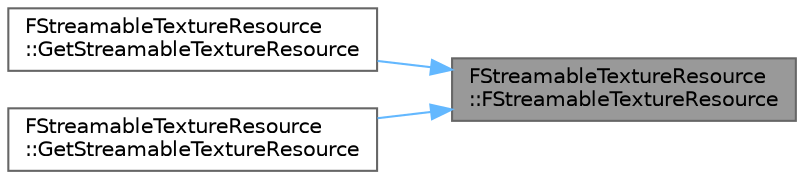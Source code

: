 digraph "FStreamableTextureResource::FStreamableTextureResource"
{
 // INTERACTIVE_SVG=YES
 // LATEX_PDF_SIZE
  bgcolor="transparent";
  edge [fontname=Helvetica,fontsize=10,labelfontname=Helvetica,labelfontsize=10];
  node [fontname=Helvetica,fontsize=10,shape=box,height=0.2,width=0.4];
  rankdir="RL";
  Node1 [id="Node000001",label="FStreamableTextureResource\l::FStreamableTextureResource",height=0.2,width=0.4,color="gray40", fillcolor="grey60", style="filled", fontcolor="black",tooltip=" "];
  Node1 -> Node2 [id="edge1_Node000001_Node000002",dir="back",color="steelblue1",style="solid",tooltip=" "];
  Node2 [id="Node000002",label="FStreamableTextureResource\l::GetStreamableTextureResource",height=0.2,width=0.4,color="grey40", fillcolor="white", style="filled",URL="$d2/d30/classFStreamableTextureResource.html#a281db7ebafe39be0232338e2aa7886d9",tooltip=" "];
  Node1 -> Node3 [id="edge2_Node000001_Node000003",dir="back",color="steelblue1",style="solid",tooltip=" "];
  Node3 [id="Node000003",label="FStreamableTextureResource\l::GetStreamableTextureResource",height=0.2,width=0.4,color="grey40", fillcolor="white", style="filled",URL="$d2/d30/classFStreamableTextureResource.html#a20746584ea6a3c70afd25653466fcade",tooltip=" "];
}
